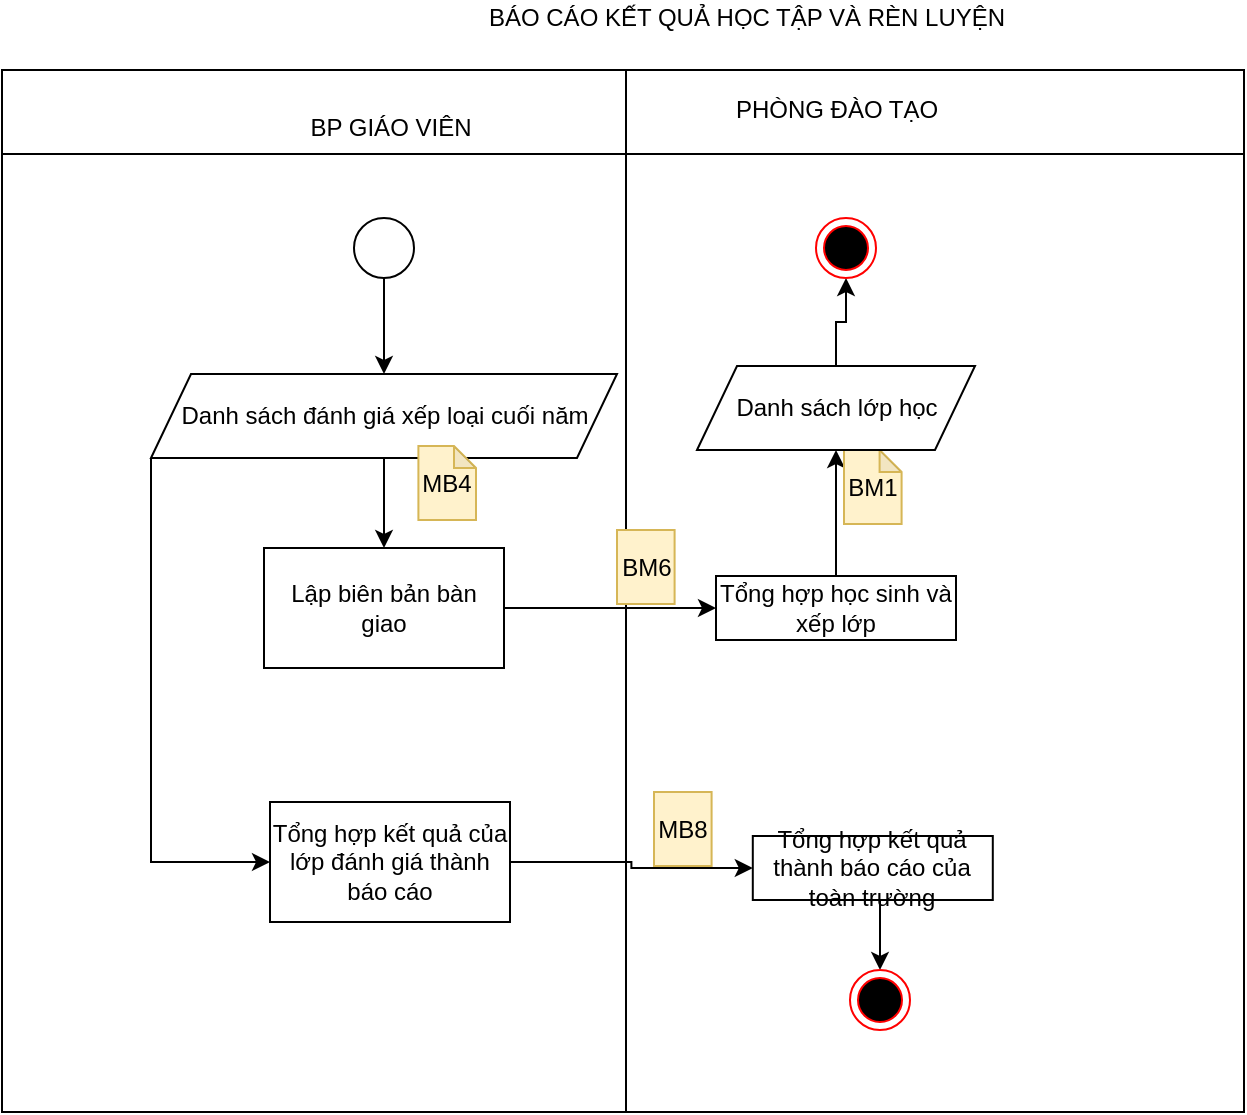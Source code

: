 <mxfile version="14.5.3" type="github">
  <diagram id="GM21wBxc2DHTKVHeBlKp" name="Page-1">
    <mxGraphModel dx="1055" dy="491" grid="0" gridSize="10" guides="1" tooltips="1" connect="1" arrows="1" fold="1" page="1" pageScale="1" pageWidth="850" pageHeight="1100" math="0" shadow="0">
      <root>
        <mxCell id="0" />
        <mxCell id="1" parent="0" />
        <mxCell id="e6wqYFJ9L4pIo_LX10lc-1" value="" style="shape=internalStorage;whiteSpace=wrap;html=1;backgroundOutline=1;dx=312;dy=42;" parent="1" vertex="1">
          <mxGeometry x="62" y="70" width="621" height="521" as="geometry" />
        </mxCell>
        <mxCell id="e6wqYFJ9L4pIo_LX10lc-8" value="BP GIÁO VIÊN" style="text;html=1;align=center;verticalAlign=middle;resizable=0;points=[];autosize=1;" parent="1" vertex="1">
          <mxGeometry x="211" y="90" width="90" height="18" as="geometry" />
        </mxCell>
        <mxCell id="cR4OdU2DGDuQiYkTgwR--9" style="edgeStyle=orthogonalEdgeStyle;rounded=0;orthogonalLoop=1;jettySize=auto;html=1;exitX=0.5;exitY=0;exitDx=0;exitDy=0;entryX=0.5;entryY=1;entryDx=0;entryDy=0;" edge="1" parent="1" source="e6wqYFJ9L4pIo_LX10lc-14" target="cR4OdU2DGDuQiYkTgwR--8">
          <mxGeometry relative="1" as="geometry" />
        </mxCell>
        <mxCell id="e6wqYFJ9L4pIo_LX10lc-14" value="Tổng hợp học sinh và xếp lớp" style="rounded=0;whiteSpace=wrap;html=1;" parent="1" vertex="1">
          <mxGeometry x="419.0" y="323" width="120" height="32" as="geometry" />
        </mxCell>
        <mxCell id="rJRlgSTPhRBSyXRxf0p6-57" value="BÁO CÁO KẾT QUẢ HỌC TẬP VÀ RÈN LUYỆN" style="text;html=1;align=center;verticalAlign=middle;resizable=0;points=[];autosize=1;" parent="1" vertex="1">
          <mxGeometry x="299" y="35" width="269" height="18" as="geometry" />
        </mxCell>
        <mxCell id="rJRlgSTPhRBSyXRxf0p6-58" value="BM1" style="shape=note;whiteSpace=wrap;html=1;backgroundOutline=1;darkOpacity=0.05;size=11;fillColor=#fff2cc;strokeColor=#d6b656;" parent="1" vertex="1">
          <mxGeometry x="483" y="260" width="28.8" height="37" as="geometry" />
        </mxCell>
        <mxCell id="qVXUfa8pgeMg6qIVmSFI-3" style="edgeStyle=orthogonalEdgeStyle;rounded=0;orthogonalLoop=1;jettySize=auto;html=1;exitX=0.5;exitY=1;exitDx=0;exitDy=0;entryX=0.5;entryY=0;entryDx=0;entryDy=0;" parent="1" source="qVXUfa8pgeMg6qIVmSFI-1" target="qVXUfa8pgeMg6qIVmSFI-5" edge="1">
          <mxGeometry relative="1" as="geometry">
            <mxPoint x="253" y="208" as="targetPoint" />
          </mxGeometry>
        </mxCell>
        <mxCell id="qVXUfa8pgeMg6qIVmSFI-1" value="" style="ellipse;whiteSpace=wrap;html=1;" parent="1" vertex="1">
          <mxGeometry x="238" y="144" width="30" height="30" as="geometry" />
        </mxCell>
        <mxCell id="cR4OdU2DGDuQiYkTgwR--6" style="edgeStyle=orthogonalEdgeStyle;rounded=0;orthogonalLoop=1;jettySize=auto;html=1;exitX=1;exitY=0.5;exitDx=0;exitDy=0;entryX=0;entryY=0.5;entryDx=0;entryDy=0;" edge="1" parent="1" source="qVXUfa8pgeMg6qIVmSFI-4" target="e6wqYFJ9L4pIo_LX10lc-14">
          <mxGeometry relative="1" as="geometry" />
        </mxCell>
        <mxCell id="qVXUfa8pgeMg6qIVmSFI-4" value="Lập biên bản bàn giao" style="rounded=0;whiteSpace=wrap;html=1;" parent="1" vertex="1">
          <mxGeometry x="193" y="309" width="120" height="60" as="geometry" />
        </mxCell>
        <mxCell id="qVXUfa8pgeMg6qIVmSFI-8" style="edgeStyle=orthogonalEdgeStyle;rounded=0;orthogonalLoop=1;jettySize=auto;html=1;exitX=0.5;exitY=1;exitDx=0;exitDy=0;entryX=0.5;entryY=0;entryDx=0;entryDy=0;" parent="1" source="qVXUfa8pgeMg6qIVmSFI-5" target="qVXUfa8pgeMg6qIVmSFI-4" edge="1">
          <mxGeometry relative="1" as="geometry" />
        </mxCell>
        <mxCell id="cR4OdU2DGDuQiYkTgwR--14" style="edgeStyle=orthogonalEdgeStyle;rounded=0;orthogonalLoop=1;jettySize=auto;html=1;exitX=0;exitY=1;exitDx=0;exitDy=0;entryX=0;entryY=0.5;entryDx=0;entryDy=0;" edge="1" parent="1" source="qVXUfa8pgeMg6qIVmSFI-5" target="cR4OdU2DGDuQiYkTgwR--4">
          <mxGeometry relative="1" as="geometry" />
        </mxCell>
        <mxCell id="qVXUfa8pgeMg6qIVmSFI-5" value="Danh sách đánh giá xếp loại cuối năm" style="shape=parallelogram;perimeter=parallelogramPerimeter;whiteSpace=wrap;html=1;fixedSize=1;" parent="1" vertex="1">
          <mxGeometry x="136.5" y="222" width="233" height="42" as="geometry" />
        </mxCell>
        <mxCell id="cR4OdU2DGDuQiYkTgwR--1" value="MB4" style="shape=note;whiteSpace=wrap;html=1;backgroundOutline=1;darkOpacity=0.05;size=11;fillColor=#fff2cc;strokeColor=#d6b656;" vertex="1" parent="1">
          <mxGeometry x="270.2" y="258" width="28.8" height="37" as="geometry" />
        </mxCell>
        <mxCell id="cR4OdU2DGDuQiYkTgwR--3" value="PHÒNG ĐÀO TẠO" style="text;html=1;align=center;verticalAlign=middle;resizable=0;points=[];autosize=1;" vertex="1" parent="1">
          <mxGeometry x="423.5" y="81" width="111" height="18" as="geometry" />
        </mxCell>
        <mxCell id="cR4OdU2DGDuQiYkTgwR--16" style="edgeStyle=orthogonalEdgeStyle;rounded=0;orthogonalLoop=1;jettySize=auto;html=1;exitX=1;exitY=0.5;exitDx=0;exitDy=0;entryX=0;entryY=0.5;entryDx=0;entryDy=0;" edge="1" parent="1" source="cR4OdU2DGDuQiYkTgwR--4" target="cR4OdU2DGDuQiYkTgwR--15">
          <mxGeometry relative="1" as="geometry" />
        </mxCell>
        <mxCell id="cR4OdU2DGDuQiYkTgwR--4" value="Tổng hợp kết quả của lớp đánh giá thành báo cáo" style="rounded=0;whiteSpace=wrap;html=1;" vertex="1" parent="1">
          <mxGeometry x="196" y="436" width="120" height="60" as="geometry" />
        </mxCell>
        <mxCell id="cR4OdU2DGDuQiYkTgwR--7" value="BM6" style="shape=note;whiteSpace=wrap;html=1;backgroundOutline=1;darkOpacity=0.05;size=0;fillColor=#fff2cc;strokeColor=#d6b656;" vertex="1" parent="1">
          <mxGeometry x="369.5" y="300" width="28.8" height="37" as="geometry" />
        </mxCell>
        <mxCell id="cR4OdU2DGDuQiYkTgwR--12" style="edgeStyle=orthogonalEdgeStyle;rounded=0;orthogonalLoop=1;jettySize=auto;html=1;exitX=0.5;exitY=0;exitDx=0;exitDy=0;entryX=0.5;entryY=1;entryDx=0;entryDy=0;" edge="1" parent="1" source="cR4OdU2DGDuQiYkTgwR--8" target="cR4OdU2DGDuQiYkTgwR--10">
          <mxGeometry relative="1" as="geometry" />
        </mxCell>
        <mxCell id="cR4OdU2DGDuQiYkTgwR--8" value="Danh sách lớp học" style="shape=parallelogram;perimeter=parallelogramPerimeter;whiteSpace=wrap;html=1;fixedSize=1;" vertex="1" parent="1">
          <mxGeometry x="409.5" y="218" width="139" height="42" as="geometry" />
        </mxCell>
        <mxCell id="cR4OdU2DGDuQiYkTgwR--10" value="" style="ellipse;html=1;shape=endState;fillColor=#000000;strokeColor=#ff0000;" vertex="1" parent="1">
          <mxGeometry x="469" y="144" width="30" height="30" as="geometry" />
        </mxCell>
        <mxCell id="cR4OdU2DGDuQiYkTgwR--21" style="edgeStyle=orthogonalEdgeStyle;rounded=0;orthogonalLoop=1;jettySize=auto;html=1;exitX=0.5;exitY=1;exitDx=0;exitDy=0;entryX=0.5;entryY=0;entryDx=0;entryDy=0;" edge="1" parent="1" source="cR4OdU2DGDuQiYkTgwR--15" target="cR4OdU2DGDuQiYkTgwR--18">
          <mxGeometry relative="1" as="geometry" />
        </mxCell>
        <mxCell id="cR4OdU2DGDuQiYkTgwR--15" value="Tổng hợp kết quả thành báo cáo của toàn trường" style="rounded=0;whiteSpace=wrap;html=1;" vertex="1" parent="1">
          <mxGeometry x="437.4" y="453" width="120" height="32" as="geometry" />
        </mxCell>
        <mxCell id="cR4OdU2DGDuQiYkTgwR--17" value="MB8" style="shape=note;whiteSpace=wrap;html=1;backgroundOutline=1;darkOpacity=0.05;size=0;fillColor=#fff2cc;strokeColor=#d6b656;" vertex="1" parent="1">
          <mxGeometry x="388" y="431" width="28.8" height="37" as="geometry" />
        </mxCell>
        <mxCell id="cR4OdU2DGDuQiYkTgwR--18" value="" style="ellipse;html=1;shape=endState;fillColor=#000000;strokeColor=#ff0000;" vertex="1" parent="1">
          <mxGeometry x="486" y="520" width="30" height="30" as="geometry" />
        </mxCell>
      </root>
    </mxGraphModel>
  </diagram>
</mxfile>
